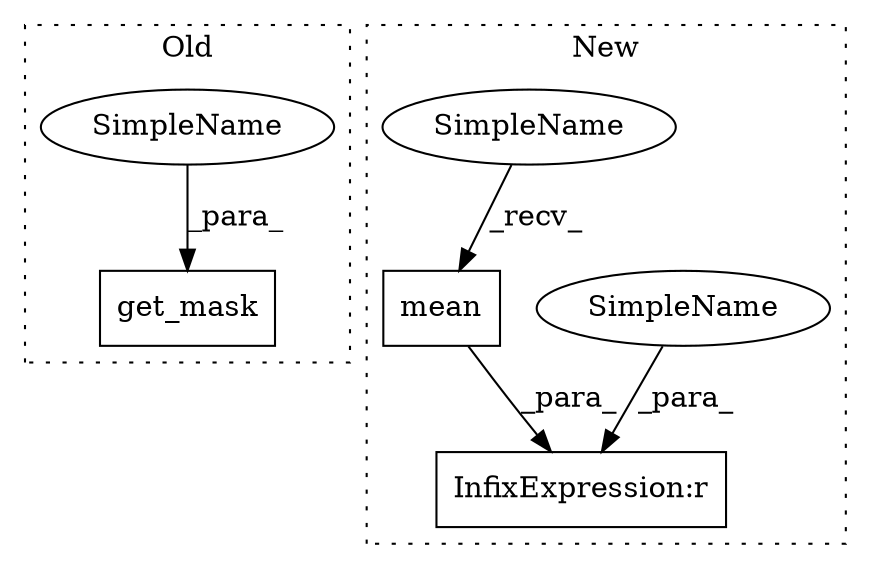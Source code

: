 digraph G {
subgraph cluster0 {
1 [label="get_mask" a="32" s="16708,16719" l="9,1" shape="box"];
4 [label="SimpleName" a="42" s="16717" l="2" shape="ellipse"];
label = "Old";
style="dotted";
}
subgraph cluster1 {
2 [label="mean" a="32" s="19213" l="6" shape="box"];
3 [label="InfixExpression:r" a="27" s="19207" l="3" shape="box"];
5 [label="SimpleName" a="42" s="19205" l="2" shape="ellipse"];
6 [label="SimpleName" a="42" s="19210" l="2" shape="ellipse"];
label = "New";
style="dotted";
}
2 -> 3 [label="_para_"];
4 -> 1 [label="_para_"];
5 -> 3 [label="_para_"];
6 -> 2 [label="_recv_"];
}